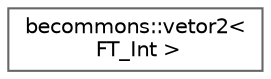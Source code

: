 digraph "Graphical Class Hierarchy"
{
 // LATEX_PDF_SIZE
  bgcolor="transparent";
  edge [fontname=Helvetica,fontsize=10,labelfontname=Helvetica,labelfontsize=10];
  node [fontname=Helvetica,fontsize=10,shape=box,height=0.2,width=0.4];
  rankdir="LR";
  Node0 [id="Node000000",label="becommons::vetor2\<\l FT_Int \>",height=0.2,width=0.4,color="grey40", fillcolor="white", style="filled",URL="$structbecommons_1_1vetor2.html",tooltip=" "];
}
